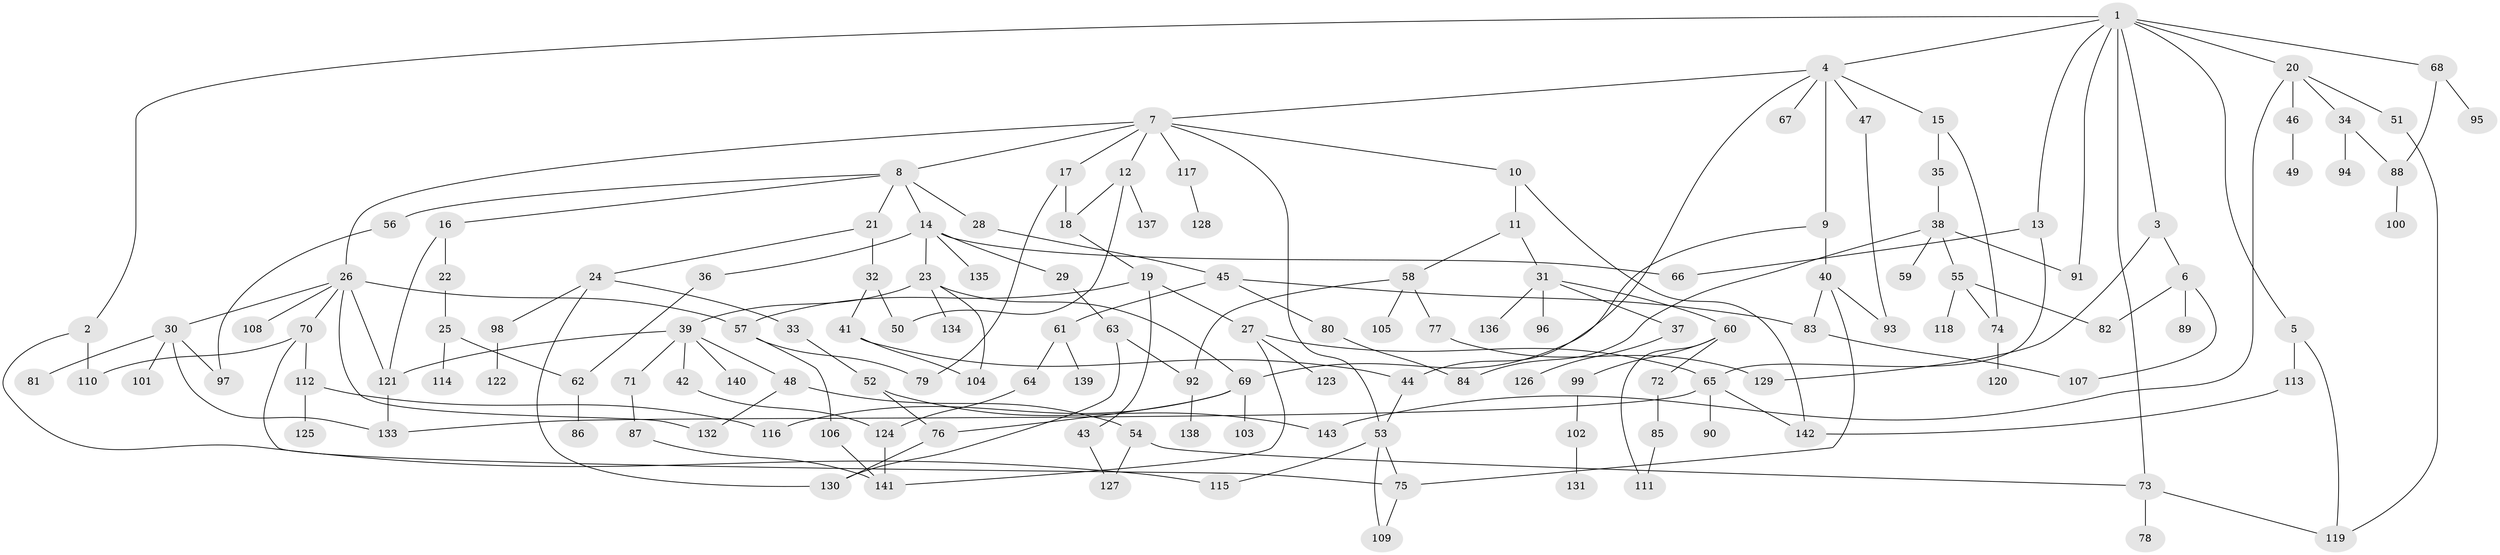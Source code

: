// coarse degree distribution, {11: 0.011764705882352941, 5: 0.09411764705882353, 4: 0.1411764705882353, 2: 0.24705882352941178, 1: 0.3176470588235294, 3: 0.11764705882352941, 9: 0.023529411764705882, 6: 0.03529411764705882, 8: 0.011764705882352941}
// Generated by graph-tools (version 1.1) at 2025/44/03/04/25 21:44:53]
// undirected, 143 vertices, 190 edges
graph export_dot {
graph [start="1"]
  node [color=gray90,style=filled];
  1;
  2;
  3;
  4;
  5;
  6;
  7;
  8;
  9;
  10;
  11;
  12;
  13;
  14;
  15;
  16;
  17;
  18;
  19;
  20;
  21;
  22;
  23;
  24;
  25;
  26;
  27;
  28;
  29;
  30;
  31;
  32;
  33;
  34;
  35;
  36;
  37;
  38;
  39;
  40;
  41;
  42;
  43;
  44;
  45;
  46;
  47;
  48;
  49;
  50;
  51;
  52;
  53;
  54;
  55;
  56;
  57;
  58;
  59;
  60;
  61;
  62;
  63;
  64;
  65;
  66;
  67;
  68;
  69;
  70;
  71;
  72;
  73;
  74;
  75;
  76;
  77;
  78;
  79;
  80;
  81;
  82;
  83;
  84;
  85;
  86;
  87;
  88;
  89;
  90;
  91;
  92;
  93;
  94;
  95;
  96;
  97;
  98;
  99;
  100;
  101;
  102;
  103;
  104;
  105;
  106;
  107;
  108;
  109;
  110;
  111;
  112;
  113;
  114;
  115;
  116;
  117;
  118;
  119;
  120;
  121;
  122;
  123;
  124;
  125;
  126;
  127;
  128;
  129;
  130;
  131;
  132;
  133;
  134;
  135;
  136;
  137;
  138;
  139;
  140;
  141;
  142;
  143;
  1 -- 2;
  1 -- 3;
  1 -- 4;
  1 -- 5;
  1 -- 13;
  1 -- 20;
  1 -- 68;
  1 -- 91;
  1 -- 73;
  2 -- 110;
  2 -- 115;
  3 -- 6;
  3 -- 129;
  4 -- 7;
  4 -- 9;
  4 -- 15;
  4 -- 47;
  4 -- 67;
  4 -- 44;
  5 -- 113;
  5 -- 119;
  6 -- 82;
  6 -- 89;
  6 -- 107;
  7 -- 8;
  7 -- 10;
  7 -- 12;
  7 -- 17;
  7 -- 26;
  7 -- 117;
  7 -- 53;
  8 -- 14;
  8 -- 16;
  8 -- 21;
  8 -- 28;
  8 -- 56;
  9 -- 40;
  9 -- 69;
  10 -- 11;
  10 -- 142;
  11 -- 31;
  11 -- 58;
  12 -- 18;
  12 -- 50;
  12 -- 137;
  13 -- 65;
  13 -- 66;
  14 -- 23;
  14 -- 29;
  14 -- 36;
  14 -- 66;
  14 -- 135;
  15 -- 35;
  15 -- 74;
  16 -- 22;
  16 -- 121;
  17 -- 79;
  17 -- 18;
  18 -- 19;
  19 -- 27;
  19 -- 43;
  19 -- 57;
  20 -- 34;
  20 -- 46;
  20 -- 51;
  20 -- 143;
  21 -- 24;
  21 -- 32;
  22 -- 25;
  23 -- 39;
  23 -- 134;
  23 -- 69;
  23 -- 104;
  24 -- 33;
  24 -- 98;
  24 -- 130;
  25 -- 114;
  25 -- 62;
  26 -- 30;
  26 -- 57;
  26 -- 70;
  26 -- 108;
  26 -- 121;
  26 -- 132;
  27 -- 65;
  27 -- 123;
  27 -- 141;
  28 -- 45;
  29 -- 63;
  30 -- 81;
  30 -- 97;
  30 -- 101;
  30 -- 133;
  31 -- 37;
  31 -- 60;
  31 -- 96;
  31 -- 136;
  32 -- 41;
  32 -- 50;
  33 -- 52;
  34 -- 88;
  34 -- 94;
  35 -- 38;
  36 -- 62;
  37 -- 126;
  38 -- 55;
  38 -- 59;
  38 -- 91;
  38 -- 84;
  39 -- 42;
  39 -- 48;
  39 -- 71;
  39 -- 140;
  39 -- 121;
  40 -- 75;
  40 -- 83;
  40 -- 93;
  41 -- 44;
  41 -- 104;
  42 -- 124;
  43 -- 127;
  44 -- 53;
  45 -- 61;
  45 -- 80;
  45 -- 83;
  46 -- 49;
  47 -- 93;
  48 -- 54;
  48 -- 132;
  51 -- 119;
  52 -- 76;
  52 -- 143;
  53 -- 109;
  53 -- 75;
  53 -- 115;
  54 -- 73;
  54 -- 127;
  55 -- 74;
  55 -- 118;
  55 -- 82;
  56 -- 97;
  57 -- 106;
  57 -- 79;
  58 -- 77;
  58 -- 105;
  58 -- 92;
  60 -- 72;
  60 -- 99;
  60 -- 111;
  61 -- 64;
  61 -- 139;
  62 -- 86;
  63 -- 92;
  63 -- 130;
  64 -- 124;
  65 -- 90;
  65 -- 142;
  65 -- 133;
  68 -- 95;
  68 -- 88;
  69 -- 103;
  69 -- 76;
  69 -- 116;
  70 -- 112;
  70 -- 75;
  70 -- 110;
  71 -- 87;
  72 -- 85;
  73 -- 78;
  73 -- 119;
  74 -- 120;
  75 -- 109;
  76 -- 130;
  77 -- 129;
  80 -- 84;
  83 -- 107;
  85 -- 111;
  87 -- 141;
  88 -- 100;
  92 -- 138;
  98 -- 122;
  99 -- 102;
  102 -- 131;
  106 -- 141;
  112 -- 116;
  112 -- 125;
  113 -- 142;
  117 -- 128;
  121 -- 133;
  124 -- 141;
}
